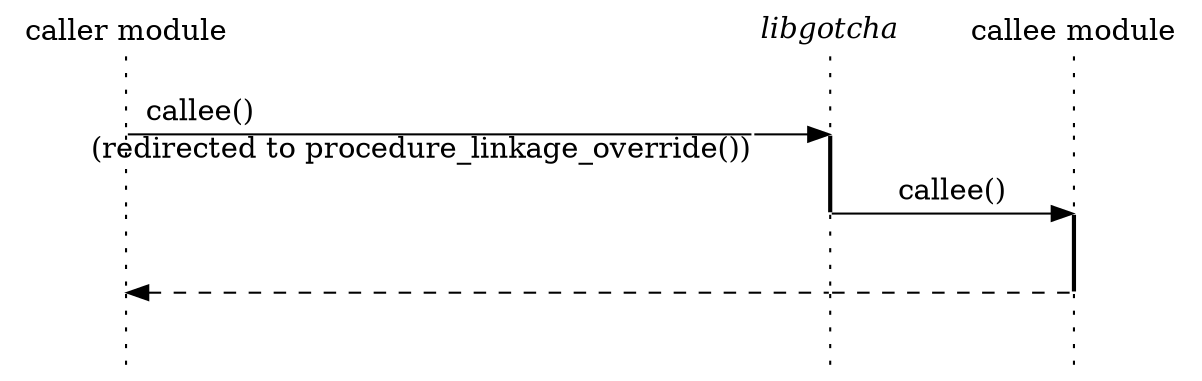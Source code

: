 strict digraph {
	edge [arrowhead=none];
	node [shape=none, width=0, height=0, label=""];

	caller [label="caller module"];
	gotcha [label=<<i>libgotcha</i>>];
	callee [label="callee module"];

	{
		// This weight must be at least the number of horizontal arrows.
		edge [style=dotted, weight=3];

		caller -> callerA -> callerB -> callerC -> callerD;

		gotcha -> gotchaA;
		gotchaA -> gotchaB [style=solid, penwidth=2];
		gotchaB -> gotchaC -> gotchaD;

		callee -> calleeA -> calleeB;
		calleeB -> calleeC [style=solid, penwidth=2];
		calleeC -> calleeD;
	}

	{
		rank=same;
		callerA -> controlA [label="callee()                                                   ", headlabel="(redirected to procedure_linkage_override())"];
		controlA -> gotchaA [arrowhead=normal];
	}

	{
		rank=same;
		gotchaB -> calleeB [label="callee()", arrowhead=normal];
	}

	{
		rank=same;
		callerC -> gotchaC [style=dashed, arrowhead=normal, dir=back];
		gotchaC -> calleeC [style=dashed];
	}
}
